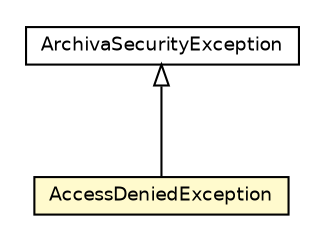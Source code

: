 #!/usr/local/bin/dot
#
# Class diagram 
# Generated by UmlGraph version 4.6 (http://www.spinellis.gr/sw/umlgraph)
#

digraph G {
	edge [fontname="Helvetica",fontsize=10,labelfontname="Helvetica",labelfontsize=10];
	node [fontname="Helvetica",fontsize=10,shape=plaintext];
	// org.apache.maven.archiva.security.ArchivaSecurityException
	c154029 [label=<<table border="0" cellborder="1" cellspacing="0" cellpadding="2" port="p" href="./ArchivaSecurityException.html">
		<tr><td><table border="0" cellspacing="0" cellpadding="1">
			<tr><td> ArchivaSecurityException </td></tr>
		</table></td></tr>
		</table>>, fontname="Helvetica", fontcolor="black", fontsize=9.0];
	// org.apache.maven.archiva.security.AccessDeniedException
	c154031 [label=<<table border="0" cellborder="1" cellspacing="0" cellpadding="2" port="p" bgcolor="lemonChiffon" href="./AccessDeniedException.html">
		<tr><td><table border="0" cellspacing="0" cellpadding="1">
			<tr><td> AccessDeniedException </td></tr>
		</table></td></tr>
		</table>>, fontname="Helvetica", fontcolor="black", fontsize=9.0];
	//org.apache.maven.archiva.security.AccessDeniedException extends org.apache.maven.archiva.security.ArchivaSecurityException
	c154029:p -> c154031:p [dir=back,arrowtail=empty];
}

